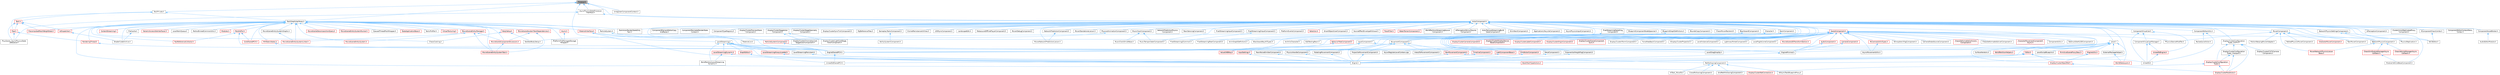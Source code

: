 digraph "Timeout.h"
{
 // INTERACTIVE_SVG=YES
 // LATEX_PDF_SIZE
  bgcolor="transparent";
  edge [fontname=Helvetica,fontsize=10,labelfontname=Helvetica,labelfontsize=10];
  node [fontname=Helvetica,fontsize=10,shape=box,height=0.2,width=0.4];
  Node1 [id="Node000001",label="Timeout.h",height=0.2,width=0.4,color="gray40", fillcolor="grey60", style="filled", fontcolor="black",tooltip=" "];
  Node1 -> Node2 [id="edge1_Node000001_Node000002",dir="back",color="steelblue1",style="solid",tooltip=" "];
  Node2 [id="Node000002",label="ActorComponent.h",height=0.2,width=0.4,color="grey40", fillcolor="white", style="filled",URL="$da/db1/ActorComponent_8h.html",tooltip=" "];
  Node2 -> Node3 [id="edge2_Node000002_Node000003",dir="back",color="steelblue1",style="solid",tooltip=" "];
  Node3 [id="Node000003",label="AIPerceptionComponent.h",height=0.2,width=0.4,color="grey40", fillcolor="white", style="filled",URL="$d6/d0a/AIPerceptionComponent_8h.html",tooltip=" "];
  Node2 -> Node4 [id="edge3_Node000002_Node000004",dir="back",color="steelblue1",style="solid",tooltip=" "];
  Node4 [id="Node000004",label="AIPerceptionStimuliSource\lComponent.h",height=0.2,width=0.4,color="grey40", fillcolor="white", style="filled",URL="$df/da3/AIPerceptionStimuliSourceComponent_8h.html",tooltip=" "];
  Node2 -> Node5 [id="edge4_Node000002_Node000005",dir="back",color="steelblue1",style="solid",tooltip=" "];
  Node5 [id="Node000005",label="ActorTextureStreamingBuild\lDataComponent.h",height=0.2,width=0.4,color="grey40", fillcolor="white", style="filled",URL="$d2/d6d/ActorTextureStreamingBuildDataComponent_8h.html",tooltip=" "];
  Node2 -> Node6 [id="edge5_Node000002_Node000006",dir="back",color="steelblue1",style="solid",tooltip=" "];
  Node6 [id="Node000006",label="AnimNextComponent.h",height=0.2,width=0.4,color="grey40", fillcolor="white", style="filled",URL="$d2/d67/AnimNextComponent_8h.html",tooltip=" "];
  Node2 -> Node7 [id="edge6_Node000002_Node000007",dir="back",color="steelblue1",style="solid",tooltip=" "];
  Node7 [id="Node000007",label="ApplicationLifecycleComponent.h",height=0.2,width=0.4,color="grey40", fillcolor="white", style="filled",URL="$de/db6/ApplicationLifecycleComponent_8h.html",tooltip=" "];
  Node2 -> Node8 [id="edge7_Node000002_Node000008",dir="back",color="steelblue1",style="solid",tooltip=" "];
  Node8 [id="Node000008",label="AsyncPhysicsInputComponent.h",height=0.2,width=0.4,color="grey40", fillcolor="white", style="filled",URL="$da/d20/AsyncPhysicsInputComponent_8h.html",tooltip=" "];
  Node2 -> Node9 [id="edge8_Node000002_Node000009",dir="back",color="steelblue1",style="solid",tooltip=" "];
  Node9 [id="Node000009",label="BlackboardComponent.h",height=0.2,width=0.4,color="grey40", fillcolor="white", style="filled",URL="$d9/d2d/BlackboardComponent_8h.html",tooltip=" "];
  Node9 -> Node10 [id="edge9_Node000009_Node000010",dir="back",color="steelblue1",style="solid",tooltip=" "];
  Node10 [id="Node000010",label="BlackboardKeyAllTypes.h",height=0.2,width=0.4,color="grey40", fillcolor="white", style="filled",URL="$d5/d34/BlackboardKeyAllTypes_8h.html",tooltip=" "];
  Node9 -> Node11 [id="edge10_Node000009_Node000011",dir="back",color="steelblue1",style="solid",tooltip=" "];
  Node11 [id="Node000011",label="ValueOrBBKey.h",height=0.2,width=0.4,color="red", fillcolor="#FFF0F0", style="filled",URL="$d4/d32/ValueOrBBKey_8h.html",tooltip=" "];
  Node2 -> Node35 [id="edge11_Node000002_Node000035",dir="back",color="steelblue1",style="solid",tooltip=" "];
  Node35 [id="Node000035",label="BlueprintComponentNodeSpawner.h",height=0.2,width=0.4,color="grey40", fillcolor="white", style="filled",URL="$d2/d98/BlueprintComponentNodeSpawner_8h.html",tooltip=" "];
  Node2 -> Node36 [id="edge12_Node000002_Node000036",dir="back",color="steelblue1",style="solid",tooltip=" "];
  Node36 [id="Node000036",label="BlueprintGraphDefinitions.h",height=0.2,width=0.4,color="grey40", fillcolor="white", style="filled",URL="$d7/d5e/BlueprintGraphDefinitions_8h.html",tooltip=" "];
  Node36 -> Node37 [id="edge13_Node000036_Node000037",dir="back",color="steelblue1",style="solid",tooltip=" "];
  Node37 [id="Node000037",label="AnimGraphDefinitions.h",height=0.2,width=0.4,color="grey40", fillcolor="white", style="filled",URL="$d9/d78/AnimGraphDefinitions_8h.html",tooltip=" "];
  Node2 -> Node38 [id="edge14_Node000002_Node000038",dir="back",color="steelblue1",style="solid",tooltip=" "];
  Node38 [id="Node000038",label="BoundsCopyComponent.h",height=0.2,width=0.4,color="grey40", fillcolor="white", style="filled",URL="$d2/d10/BoundsCopyComponent_8h.html",tooltip=" "];
  Node2 -> Node39 [id="edge15_Node000002_Node000039",dir="back",color="steelblue1",style="solid",tooltip=" "];
  Node39 [id="Node000039",label="BrainComponent.h",height=0.2,width=0.4,color="grey40", fillcolor="white", style="filled",URL="$d6/dc0/BrainComponent_8h.html",tooltip=" "];
  Node39 -> Node40 [id="edge16_Node000039_Node000040",dir="back",color="steelblue1",style="solid",tooltip=" "];
  Node40 [id="Node000040",label="BehaviorTreeComponent.h",height=0.2,width=0.4,color="red", fillcolor="#FFF0F0", style="filled",URL="$dc/d7b/BehaviorTreeComponent_8h.html",tooltip=" "];
  Node40 -> Node11 [id="edge17_Node000040_Node000011",dir="back",color="steelblue1",style="solid",tooltip=" "];
  Node2 -> Node68 [id="edge18_Node000002_Node000068",dir="back",color="steelblue1",style="solid",tooltip=" "];
  Node68 [id="Node000068",label="ChaosMoverBackend.h",height=0.2,width=0.4,color="grey40", fillcolor="white", style="filled",URL="$de/d0f/ChaosMoverBackend_8h.html",tooltip=" "];
  Node2 -> Node69 [id="edge19_Node000002_Node000069",dir="back",color="steelblue1",style="solid",tooltip=" "];
  Node69 [id="Node000069",label="Character.h",height=0.2,width=0.4,color="grey40", fillcolor="white", style="filled",URL="$db/dc7/Character_8h.html",tooltip=" "];
  Node69 -> Node70 [id="edge20_Node000069_Node000070",dir="back",color="steelblue1",style="solid",tooltip=" "];
  Node70 [id="Node000070",label="ArchVisCharacter.h",height=0.2,width=0.4,color="grey40", fillcolor="white", style="filled",URL="$d3/d2b/ArchVisCharacter_8h.html",tooltip=" "];
  Node69 -> Node71 [id="edge21_Node000069_Node000071",dir="back",color="steelblue1",style="solid",tooltip=" "];
  Node71 [id="Node000071",label="EQSTestingPawn.h",height=0.2,width=0.4,color="grey40", fillcolor="white", style="filled",URL="$de/d48/EQSTestingPawn_8h.html",tooltip=" "];
  Node69 -> Node72 [id="edge22_Node000069_Node000072",dir="back",color="steelblue1",style="solid",tooltip=" "];
  Node72 [id="Node000072",label="EngineMinimal.h",height=0.2,width=0.4,color="grey40", fillcolor="white", style="filled",URL="$d0/d2c/EngineMinimal_8h.html",tooltip=" "];
  Node72 -> Node73 [id="edge23_Node000072_Node000073",dir="back",color="steelblue1",style="solid",tooltip=" "];
  Node73 [id="Node000073",label="Engine.h",height=0.2,width=0.4,color="grey40", fillcolor="white", style="filled",URL="$d1/d34/Public_2Engine_8h.html",tooltip=" "];
  Node2 -> Node74 [id="edge24_Node000002_Node000074",dir="back",color="steelblue1",style="solid",tooltip=" "];
  Node74 [id="Node000074",label="ClusterUnionReplicatedProxy\lComponent.h",height=0.2,width=0.4,color="grey40", fillcolor="white", style="filled",URL="$da/d2c/ClusterUnionReplicatedProxyComponent_8h.html",tooltip=" "];
  Node2 -> Node75 [id="edge25_Node000002_Node000075",dir="back",color="steelblue1",style="solid",tooltip=" "];
  Node75 [id="Node000075",label="ComponentAssetBroker.h",height=0.2,width=0.4,color="grey40", fillcolor="white", style="filled",URL="$da/ddd/ComponentAssetBroker_8h.html",tooltip=" "];
  Node75 -> Node76 [id="edge26_Node000075_Node000076",dir="back",color="steelblue1",style="solid",tooltip=" "];
  Node76 [id="Node000076",label="AudioEditorModule.h",height=0.2,width=0.4,color="grey40", fillcolor="white", style="filled",URL="$d4/d28/AudioEditorModule_8h.html",tooltip=" "];
  Node2 -> Node77 [id="edge27_Node000002_Node000077",dir="back",color="steelblue1",style="solid",tooltip=" "];
  Node77 [id="Node000077",label="ComponentEditorContextMenu\lContex.h",height=0.2,width=0.4,color="grey40", fillcolor="white", style="filled",URL="$db/d71/ComponentEditorContextMenuContex_8h.html",tooltip=" "];
  Node2 -> Node78 [id="edge28_Node000002_Node000078",dir="back",color="steelblue1",style="solid",tooltip=" "];
  Node78 [id="Node000078",label="ComponentEditorUtils.h",height=0.2,width=0.4,color="grey40", fillcolor="white", style="filled",URL="$d0/d4b/ComponentEditorUtils_8h.html",tooltip=" "];
  Node78 -> Node79 [id="edge29_Node000078_Node000079",dir="back",color="steelblue1",style="solid",tooltip=" "];
  Node79 [id="Node000079",label="PackedLevelActor.h",height=0.2,width=0.4,color="grey40", fillcolor="white", style="filled",URL="$d7/dfa/PackedLevelActor_8h.html",tooltip=" "];
  Node78 -> Node80 [id="edge30_Node000078_Node000080",dir="back",color="steelblue1",style="solid",tooltip=" "];
  Node80 [id="Node000080",label="UnrealEd.h",height=0.2,width=0.4,color="grey40", fillcolor="white", style="filled",URL="$d2/d5f/UnrealEd_8h.html",tooltip=" "];
  Node2 -> Node81 [id="edge31_Node000002_Node000081",dir="back",color="steelblue1",style="solid",tooltip=" "];
  Node81 [id="Node000081",label="ComponentElementEditorCopy\lAndPaste.h",height=0.2,width=0.4,color="grey40", fillcolor="white", style="filled",URL="$da/d37/ComponentElementEditorCopyAndPaste_8h.html",tooltip=" "];
  Node2 -> Node82 [id="edge32_Node000002_Node000082",dir="back",color="steelblue1",style="solid",tooltip=" "];
  Node82 [id="Node000082",label="ComponentRecreateRenderState\lContext.h",height=0.2,width=0.4,color="grey40", fillcolor="white", style="filled",URL="$de/dd0/ComponentRecreateRenderStateContext_8h.html",tooltip=" "];
  Node2 -> Node83 [id="edge33_Node000002_Node000083",dir="back",color="steelblue1",style="solid",tooltip=" "];
  Node83 [id="Node000083",label="ComponentTypeRegistry.h",height=0.2,width=0.4,color="grey40", fillcolor="white", style="filled",URL="$dd/d81/ComponentTypeRegistry_8h.html",tooltip=" "];
  Node2 -> Node84 [id="edge34_Node000002_Node000084",dir="back",color="steelblue1",style="solid",tooltip=" "];
  Node84 [id="Node000084",label="ComponentVisualizer.h",height=0.2,width=0.4,color="grey40", fillcolor="white", style="filled",URL="$d3/d9b/ComponentVisualizer_8h.html",tooltip=" "];
  Node84 -> Node85 [id="edge35_Node000084_Node000085",dir="back",color="steelblue1",style="solid",tooltip=" "];
  Node85 [id="Node000085",label="ComponentVisualizerManager.h",height=0.2,width=0.4,color="grey40", fillcolor="white", style="filled",URL="$d5/d81/ComponentVisualizerManager_8h.html",tooltip=" "];
  Node85 -> Node80 [id="edge36_Node000085_Node000080",dir="back",color="steelblue1",style="solid",tooltip=" "];
  Node85 -> Node86 [id="edge37_Node000085_Node000086",dir="back",color="steelblue1",style="solid",tooltip=" "];
  Node86 [id="Node000086",label="UnrealEdEngine.h",height=0.2,width=0.4,color="red", fillcolor="#FFF0F0", style="filled",URL="$d2/d51/UnrealEdEngine_8h.html",tooltip=" "];
  Node86 -> Node80 [id="edge38_Node000086_Node000080",dir="back",color="steelblue1",style="solid",tooltip=" "];
  Node84 -> Node80 [id="edge39_Node000084_Node000080",dir="back",color="steelblue1",style="solid",tooltip=" "];
  Node84 -> Node86 [id="edge40_Node000084_Node000086",dir="back",color="steelblue1",style="solid",tooltip=" "];
  Node2 -> Node88 [id="edge41_Node000002_Node000088",dir="back",color="steelblue1",style="solid",tooltip=" "];
  Node88 [id="Node000088",label="DisplayClusterConfiguration\lTypes_ICVFX.h",height=0.2,width=0.4,color="grey40", fillcolor="white", style="filled",URL="$d3/dc4/DisplayClusterConfigurationTypes__ICVFX_8h.html",tooltip=" "];
  Node88 -> Node89 [id="edge42_Node000088_Node000089",dir="back",color="steelblue1",style="solid",tooltip=" "];
  Node89 [id="Node000089",label="DisplayClusterConfiguration\lTypes.h",height=0.2,width=0.4,color="red", fillcolor="#FFF0F0", style="filled",URL="$d5/dc6/DisplayClusterConfigurationTypes_8h.html",tooltip=" "];
  Node89 -> Node92 [id="edge43_Node000089_Node000092",dir="back",color="steelblue1",style="solid",tooltip=" "];
  Node92 [id="Node000092",label="DisplayClusterNetConnection.h",height=0.2,width=0.4,color="red", fillcolor="#FFF0F0", style="filled",URL="$d0/df0/DisplayClusterNetConnection_8h.html",tooltip=" "];
  Node89 -> Node94 [id="edge44_Node000089_Node000094",dir="back",color="steelblue1",style="solid",tooltip=" "];
  Node94 [id="Node000094",label="DisplayClusterRootActor.h",height=0.2,width=0.4,color="red", fillcolor="#FFF0F0", style="filled",URL="$d0/d41/DisplayClusterRootActor_8h.html",tooltip=" "];
  Node88 -> Node99 [id="edge45_Node000088_Node000099",dir="back",color="steelblue1",style="solid",tooltip=" "];
  Node99 [id="Node000099",label="DisplayClusterConfiguration\lTypes_Viewport.h",height=0.2,width=0.4,color="grey40", fillcolor="white", style="filled",URL="$d1/d6b/DisplayClusterConfigurationTypes__Viewport_8h.html",tooltip=" "];
  Node99 -> Node89 [id="edge46_Node000099_Node000089",dir="back",color="steelblue1",style="solid",tooltip=" "];
  Node99 -> Node94 [id="edge47_Node000099_Node000094",dir="back",color="steelblue1",style="solid",tooltip=" "];
  Node88 -> Node100 [id="edge48_Node000088_Node000100",dir="back",color="steelblue1",style="solid",tooltip=" "];
  Node100 [id="Node000100",label="DisplayClusterICVFXCamera\lComponent.h",height=0.2,width=0.4,color="grey40", fillcolor="white", style="filled",URL="$d9/de0/DisplayClusterICVFXCameraComponent_8h.html",tooltip=" "];
  Node88 -> Node94 [id="edge49_Node000088_Node000094",dir="back",color="steelblue1",style="solid",tooltip=" "];
  Node2 -> Node101 [id="edge50_Node000002_Node000101",dir="back",color="steelblue1",style="solid",tooltip=" "];
  Node101 [id="Node000101",label="DisplayClusterPreviewShare\lComponent.h",height=0.2,width=0.4,color="grey40", fillcolor="white", style="filled",URL="$d0/d2c/DisplayClusterPreviewShareComponent_8h.html",tooltip=" "];
  Node2 -> Node102 [id="edge51_Node000002_Node000102",dir="back",color="steelblue1",style="solid",tooltip=" "];
  Node102 [id="Node000102",label="DisplayClusterStageActor\lComponent.h",height=0.2,width=0.4,color="grey40", fillcolor="white", style="filled",URL="$d6/d98/DisplayClusterStageActorComponent_8h.html",tooltip=" "];
  Node102 -> Node103 [id="edge52_Node000102_Node000103",dir="back",color="steelblue1",style="solid",tooltip=" "];
  Node103 [id="Node000103",label="DisplayClusterChromakeyCard\lStageActorComponent.h",height=0.2,width=0.4,color="grey40", fillcolor="white", style="filled",URL="$db/dbc/DisplayClusterChromakeyCardStageActorComponent_8h.html",tooltip=" "];
  Node102 -> Node104 [id="edge53_Node000102_Node000104",dir="back",color="steelblue1",style="solid",tooltip=" "];
  Node104 [id="Node000104",label="DisplayClusterLightCardStage\lActorComponent.h",height=0.2,width=0.4,color="grey40", fillcolor="white", style="filled",URL="$d0/db9/DisplayClusterLightCardStageActorComponent_8h.html",tooltip=" "];
  Node2 -> Node105 [id="edge54_Node000002_Node000105",dir="back",color="steelblue1",style="solid",tooltip=" "];
  Node105 [id="Node000105",label="DisplayClusterStageGeometry\lComponent.h",height=0.2,width=0.4,color="grey40", fillcolor="white", style="filled",URL="$d2/df3/DisplayClusterStageGeometryComponent_8h.html",tooltip=" "];
  Node2 -> Node106 [id="edge55_Node000002_Node000106",dir="back",color="steelblue1",style="solid",tooltip=" "];
  Node106 [id="Node000106",label="DisplayClusterSyncTickComponent.h",height=0.2,width=0.4,color="grey40", fillcolor="white", style="filled",URL="$d5/d00/DisplayClusterSyncTickComponent_8h.html",tooltip=" "];
  Node2 -> Node107 [id="edge56_Node000002_Node000107",dir="back",color="steelblue1",style="solid",tooltip=" "];
  Node107 [id="Node000107",label="DlgReferenceTree.h",height=0.2,width=0.4,color="grey40", fillcolor="white", style="filled",URL="$db/dd3/DlgReferenceTree_8h.html",tooltip=" "];
  Node2 -> Node72 [id="edge57_Node000002_Node000072",dir="back",color="steelblue1",style="solid",tooltip=" "];
  Node2 -> Node108 [id="edge58_Node000002_Node000108",dir="back",color="steelblue1",style="solid",tooltip=" "];
  Node108 [id="Node000108",label="EngineSharedPCH.h",height=0.2,width=0.4,color="grey40", fillcolor="white", style="filled",URL="$dc/dbb/EngineSharedPCH_8h.html",tooltip=" "];
  Node108 -> Node109 [id="edge59_Node000108_Node000109",dir="back",color="steelblue1",style="solid",tooltip=" "];
  Node109 [id="Node000109",label="UnrealEdSharedPCH.h",height=0.2,width=0.4,color="grey40", fillcolor="white", style="filled",URL="$d1/de6/UnrealEdSharedPCH_8h.html",tooltip=" "];
  Node2 -> Node110 [id="edge60_Node000002_Node000110",dir="back",color="steelblue1",style="solid",tooltip=" "];
  Node110 [id="Node000110",label="GameplayTasksComponent.h",height=0.2,width=0.4,color="grey40", fillcolor="white", style="filled",URL="$d6/d36/GameplayTasksComponent_8h.html",tooltip=" "];
  Node110 -> Node111 [id="edge61_Node000110_Node000111",dir="back",color="steelblue1",style="solid",tooltip=" "];
  Node111 [id="Node000111",label="AbilitySystemComponent.h",height=0.2,width=0.4,color="grey40", fillcolor="white", style="filled",URL="$d0/da3/AbilitySystemComponent_8h.html",tooltip=" "];
  Node2 -> Node112 [id="edge62_Node000002_Node000112",dir="back",color="steelblue1",style="solid",tooltip=" "];
  Node112 [id="Node000112",label="InputComponent.h",height=0.2,width=0.4,color="grey40", fillcolor="white", style="filled",URL="$d4/de7/InputComponent_8h.html",tooltip=" "];
  Node112 -> Node72 [id="edge63_Node000112_Node000072",dir="back",color="steelblue1",style="solid",tooltip=" "];
  Node112 -> Node108 [id="edge64_Node000112_Node000108",dir="back",color="steelblue1",style="solid",tooltip=" "];
  Node112 -> Node113 [id="edge65_Node000112_Node000113",dir="back",color="steelblue1",style="solid",tooltip=" "];
  Node113 [id="Node000113",label="InputSettings.h",height=0.2,width=0.4,color="red", fillcolor="#FFF0F0", style="filled",URL="$da/d88/InputSettings_8h.html",tooltip=" "];
  Node113 -> Node73 [id="edge66_Node000113_Node000073",dir="back",color="steelblue1",style="solid",tooltip=" "];
  Node2 -> Node116 [id="edge67_Node000002_Node000116",dir="back",color="steelblue1",style="solid",tooltip=" "];
  Node116 [id="Node000116",label="KismetReinstanceUtilities.h",height=0.2,width=0.4,color="grey40", fillcolor="white", style="filled",URL="$d4/dae/KismetReinstanceUtilities_8h.html",tooltip=" "];
  Node2 -> Node117 [id="edge68_Node000002_Node000117",dir="back",color="steelblue1",style="solid",tooltip=" "];
  Node117 [id="Node000117",label="LODSyncComponent.h",height=0.2,width=0.4,color="grey40", fillcolor="white", style="filled",URL="$d0/dbf/LODSyncComponent_8h.html",tooltip=" "];
  Node2 -> Node118 [id="edge69_Node000002_Node000118",dir="back",color="steelblue1",style="solid",tooltip=" "];
  Node118 [id="Node000118",label="LandscapeEdit.h",height=0.2,width=0.4,color="grey40", fillcolor="white", style="filled",URL="$df/d61/LandscapeEdit_8h.html",tooltip=" "];
  Node2 -> Node119 [id="edge70_Node000002_Node000119",dir="back",color="steelblue1",style="solid",tooltip=" "];
  Node119 [id="Node000119",label="Level.h",height=0.2,width=0.4,color="grey40", fillcolor="white", style="filled",URL="$d9/da2/Level_8h.html",tooltip=" "];
  Node119 -> Node120 [id="edge71_Node000119_Node000120",dir="back",color="steelblue1",style="solid",tooltip=" "];
  Node120 [id="Node000120",label="AsyncRegisterLevelContext.cpp",height=0.2,width=0.4,color="grey40", fillcolor="white", style="filled",URL="$da/df8/AsyncRegisterLevelContext_8cpp.html",tooltip=" "];
  Node119 -> Node121 [id="edge72_Node000119_Node000121",dir="back",color="steelblue1",style="solid",tooltip=" "];
  Node121 [id="Node000121",label="Editor.h",height=0.2,width=0.4,color="red", fillcolor="#FFF0F0", style="filled",URL="$de/d6e/Editor_8h.html",tooltip=" "];
  Node121 -> Node215 [id="edge73_Node000121_Node000215",dir="back",color="steelblue1",style="solid",tooltip=" "];
  Node215 [id="Node000215",label="BookMarkTypeActions.h",height=0.2,width=0.4,color="red", fillcolor="#FFF0F0", style="filled",URL="$d0/d2f/BookMarkTypeActions_8h.html",tooltip=" "];
  Node121 -> Node218 [id="edge74_Node000121_Node000218",dir="back",color="steelblue1",style="solid",tooltip=" "];
  Node218 [id="Node000218",label="DisplayClusterObjectRef.h",height=0.2,width=0.4,color="red", fillcolor="#FFF0F0", style="filled",URL="$d9/d87/DisplayClusterObjectRef_8h.html",tooltip=" "];
  Node218 -> Node94 [id="edge75_Node000218_Node000094",dir="back",color="steelblue1",style="solid",tooltip=" "];
  Node121 -> Node80 [id="edge76_Node000121_Node000080",dir="back",color="steelblue1",style="solid",tooltip=" "];
  Node121 -> Node109 [id="edge77_Node000121_Node000109",dir="back",color="steelblue1",style="solid",tooltip=" "];
  Node119 -> Node73 [id="edge78_Node000119_Node000073",dir="back",color="steelblue1",style="solid",tooltip=" "];
  Node119 -> Node108 [id="edge79_Node000119_Node000108",dir="back",color="steelblue1",style="solid",tooltip=" "];
  Node119 -> Node348 [id="edge80_Node000119_Node000348",dir="back",color="steelblue1",style="solid",tooltip=" "];
  Node348 [id="Node000348",label="EngineUtils.h",height=0.2,width=0.4,color="red", fillcolor="#FFF0F0", style="filled",URL="$d4/d61/EngineUtils_8h.html",tooltip=" "];
  Node348 -> Node218 [id="edge81_Node000348_Node000218",dir="back",color="steelblue1",style="solid",tooltip=" "];
  Node348 -> Node73 [id="edge82_Node000348_Node000073",dir="back",color="steelblue1",style="solid",tooltip=" "];
  Node119 -> Node355 [id="edge83_Node000119_Node000355",dir="back",color="steelblue1",style="solid",tooltip=" "];
  Node355 [id="Node000355",label="ExternalPackageHelper.h",height=0.2,width=0.4,color="grey40", fillcolor="white", style="filled",URL="$d3/d2f/ExternalPackageHelper_8h.html",tooltip=" "];
  Node355 -> Node356 [id="edge84_Node000355_Node000356",dir="back",color="steelblue1",style="solid",tooltip=" "];
  Node356 [id="Node000356",label="WorldDataLayers.h",height=0.2,width=0.4,color="red", fillcolor="#FFF0F0", style="filled",URL="$d1/d1d/WorldDataLayers_8h.html",tooltip=" "];
  Node119 -> Node357 [id="edge85_Node000119_Node000357",dir="back",color="steelblue1",style="solid",tooltip=" "];
  Node357 [id="Node000357",label="LevelDragDropOp.h",height=0.2,width=0.4,color="grey40", fillcolor="white", style="filled",URL="$dc/da5/LevelDragDropOp_8h.html",tooltip=" "];
  Node119 -> Node358 [id="edge86_Node000119_Node000358",dir="back",color="steelblue1",style="solid",tooltip=" "];
  Node358 [id="Node000358",label="LevelScriptBlueprint.h",height=0.2,width=0.4,color="grey40", fillcolor="white", style="filled",URL="$da/dfb/LevelScriptBlueprint_8h.html",tooltip=" "];
  Node119 -> Node359 [id="edge87_Node000119_Node000359",dir="back",color="steelblue1",style="solid",tooltip=" "];
  Node359 [id="Node000359",label="PrimitiveSceneProxyDesc.h",height=0.2,width=0.4,color="red", fillcolor="#FFF0F0", style="filled",URL="$d8/d20/PrimitiveSceneProxyDesc_8h.html",tooltip=" "];
  Node119 -> Node370 [id="edge88_Node000119_Node000370",dir="back",color="steelblue1",style="solid",tooltip=" "];
  Node370 [id="Node000370",label="SurfaceIterators.h",height=0.2,width=0.4,color="grey40", fillcolor="white", style="filled",URL="$da/de6/SurfaceIterators_8h.html",tooltip=" "];
  Node119 -> Node356 [id="edge89_Node000119_Node000356",dir="back",color="steelblue1",style="solid",tooltip=" "];
  Node119 -> Node371 [id="edge90_Node000119_Node000371",dir="back",color="steelblue1",style="solid",tooltip=" "];
  Node371 [id="Node000371",label="WorldPartitionHelpers.h",height=0.2,width=0.4,color="red", fillcolor="#FFF0F0", style="filled",URL="$d9/dff/WorldPartitionHelpers_8h.html",tooltip=" "];
  Node2 -> Node373 [id="edge91_Node000002_Node000373",dir="back",color="steelblue1",style="solid",tooltip=" "];
  Node373 [id="Node000373",label="MarkActorRenderStateDirty\lTask.h",height=0.2,width=0.4,color="grey40", fillcolor="white", style="filled",URL="$d0/d61/MarkActorRenderStateDirtyTask_8h.html",tooltip=" "];
  Node2 -> Node374 [id="edge92_Node000002_Node000374",dir="back",color="steelblue1",style="solid",tooltip=" "];
  Node374 [id="Node000374",label="MaterialList.h",height=0.2,width=0.4,color="grey40", fillcolor="white", style="filled",URL="$df/d0c/MaterialList_8h.html",tooltip=" "];
  Node2 -> Node375 [id="edge93_Node000002_Node000375",dir="back",color="steelblue1",style="solid",tooltip=" "];
  Node375 [id="Node000375",label="MetasoundOfflinePlayerComponent.h",height=0.2,width=0.4,color="grey40", fillcolor="white", style="filled",URL="$d8/d8f/MetasoundOfflinePlayerComponent_8h.html",tooltip=" "];
  Node2 -> Node376 [id="edge94_Node000002_Node000376",dir="back",color="steelblue1",style="solid",tooltip=" "];
  Node376 [id="Node000376",label="ModularVehicleBaseComponent.h",height=0.2,width=0.4,color="grey40", fillcolor="white", style="filled",URL="$d3/dc7/ModularVehicleBaseComponent_8h.html",tooltip=" "];
  Node2 -> Node377 [id="edge95_Node000002_Node000377",dir="back",color="steelblue1",style="solid",tooltip=" "];
  Node377 [id="Node000377",label="MovementComponent.h",height=0.2,width=0.4,color="grey40", fillcolor="white", style="filled",URL="$dd/dc8/MovementComponent_8h.html",tooltip=" "];
  Node377 -> Node73 [id="edge96_Node000377_Node000073",dir="back",color="steelblue1",style="solid",tooltip=" "];
  Node377 -> Node378 [id="edge97_Node000377_Node000378",dir="back",color="steelblue1",style="solid",tooltip=" "];
  Node378 [id="Node000378",label="InterpToMovementComponent.h",height=0.2,width=0.4,color="grey40", fillcolor="white", style="filled",URL="$db/d5e/InterpToMovementComponent_8h.html",tooltip=" "];
  Node377 -> Node379 [id="edge98_Node000377_Node000379",dir="back",color="steelblue1",style="solid",tooltip=" "];
  Node379 [id="Node000379",label="NavMovementComponent.h",height=0.2,width=0.4,color="red", fillcolor="#FFF0F0", style="filled",URL="$de/d97/NavMovementComponent_8h.html",tooltip=" "];
  Node379 -> Node73 [id="edge99_Node000379_Node000073",dir="back",color="steelblue1",style="solid",tooltip=" "];
  Node379 -> Node380 [id="edge100_Node000379_Node000380",dir="back",color="steelblue1",style="solid",tooltip=" "];
  Node380 [id="Node000380",label="PathFollowingComponent.h",height=0.2,width=0.4,color="grey40", fillcolor="white", style="filled",URL="$d5/d0b/PathFollowingComponent_8h.html",tooltip=" "];
  Node380 -> Node381 [id="edge101_Node000380_Node000381",dir="back",color="steelblue1",style="solid",tooltip=" "];
  Node381 [id="Node000381",label="AIAsyncTaskBlueprintProxy.h",height=0.2,width=0.4,color="grey40", fillcolor="white", style="filled",URL="$db/d07/AIAsyncTaskBlueprintProxy_8h.html",tooltip=" "];
  Node380 -> Node382 [id="edge102_Node000380_Node000382",dir="back",color="steelblue1",style="solid",tooltip=" "];
  Node382 [id="Node000382",label="AITask_MoveTo.h",height=0.2,width=0.4,color="grey40", fillcolor="white", style="filled",URL="$d4/dc4/AITask__MoveTo_8h.html",tooltip=" "];
  Node380 -> Node383 [id="edge103_Node000380_Node000383",dir="back",color="steelblue1",style="solid",tooltip=" "];
  Node383 [id="Node000383",label="CrowdFollowingComponent.h",height=0.2,width=0.4,color="grey40", fillcolor="white", style="filled",URL="$db/d23/CrowdFollowingComponent_8h.html",tooltip=" "];
  Node380 -> Node384 [id="edge104_Node000380_Node000384",dir="back",color="steelblue1",style="solid",tooltip=" "];
  Node384 [id="Node000384",label="GridPathFollowingComponent.h",height=0.2,width=0.4,color="grey40", fillcolor="white", style="filled",URL="$d9/d84/GridPathFollowingComponent_8h.html",tooltip=" "];
  Node377 -> Node402 [id="edge105_Node000377_Node000402",dir="back",color="steelblue1",style="solid",tooltip=" "];
  Node402 [id="Node000402",label="ProjectileMovementComponent.h",height=0.2,width=0.4,color="grey40", fillcolor="white", style="filled",URL="$dd/d2f/ProjectileMovementComponent_8h.html",tooltip=" "];
  Node402 -> Node73 [id="edge106_Node000402_Node000073",dir="back",color="steelblue1",style="solid",tooltip=" "];
  Node377 -> Node403 [id="edge107_Node000377_Node000403",dir="back",color="steelblue1",style="solid",tooltip=" "];
  Node403 [id="Node000403",label="RotatingMovementComponent.h",height=0.2,width=0.4,color="grey40", fillcolor="white", style="filled",URL="$da/db6/RotatingMovementComponent_8h.html",tooltip=" "];
  Node403 -> Node73 [id="edge108_Node000403_Node000073",dir="back",color="steelblue1",style="solid",tooltip=" "];
  Node2 -> Node404 [id="edge109_Node000002_Node000404",dir="back",color="steelblue1",style="solid",tooltip=" "];
  Node404 [id="Node000404",label="MoverComponent.h",height=0.2,width=0.4,color="grey40", fillcolor="white", style="filled",URL="$dc/d95/MoverComponent_8h.html",tooltip=" "];
  Node404 -> Node405 [id="edge110_Node000404_Node000405",dir="back",color="steelblue1",style="solid",tooltip=" "];
  Node405 [id="Node000405",label="CharacterMoverComponent.h",height=0.2,width=0.4,color="red", fillcolor="#FFF0F0", style="filled",URL="$d2/d92/CharacterMoverComponent_8h.html",tooltip=" "];
  Node404 -> Node408 [id="edge111_Node000404_Node000408",dir="back",color="steelblue1",style="solid",tooltip=" "];
  Node408 [id="Node000408",label="MotionWarpingMoverAdapter.h",height=0.2,width=0.4,color="grey40", fillcolor="white", style="filled",URL="$d2/dbb/MotionWarpingMoverAdapter_8h.html",tooltip=" "];
  Node404 -> Node399 [id="edge112_Node000404_Node000399",dir="back",color="steelblue1",style="solid",tooltip=" "];
  Node399 [id="Node000399",label="MoverNetworkPhysicsLiaison\lBase.h",height=0.2,width=0.4,color="red", fillcolor="#FFF0F0", style="filled",URL="$d6/d54/MoverNetworkPhysicsLiaisonBase_8h.html",tooltip=" "];
  Node404 -> Node409 [id="edge113_Node000404_Node000409",dir="back",color="steelblue1",style="solid",tooltip=" "];
  Node409 [id="Node000409",label="NavMoverComponent.h",height=0.2,width=0.4,color="grey40", fillcolor="white", style="filled",URL="$df/dbc/NavMoverComponent_8h.html",tooltip=" "];
  Node404 -> Node410 [id="edge114_Node000404_Node000410",dir="back",color="steelblue1",style="solid",tooltip=" "];
  Node410 [id="Node000410",label="PathedPhysicsMoverComponent.h",height=0.2,width=0.4,color="grey40", fillcolor="white", style="filled",URL="$d2/dea/PathedPhysicsMoverComponent_8h.html",tooltip=" "];
  Node404 -> Node411 [id="edge115_Node000404_Node000411",dir="back",color="steelblue1",style="solid",tooltip=" "];
  Node411 [id="Node000411",label="PhysicsStanceModifier.h",height=0.2,width=0.4,color="grey40", fillcolor="white", style="filled",URL="$dc/d04/PhysicsStanceModifier_8h.html",tooltip=" "];
  Node2 -> Node412 [id="edge116_Node000002_Node000412",dir="back",color="steelblue1",style="solid",tooltip=" "];
  Node412 [id="Node000412",label="MoverDebugComponent.h",height=0.2,width=0.4,color="grey40", fillcolor="white", style="filled",URL="$d8/d6c/MoverDebugComponent_8h.html",tooltip=" "];
  Node2 -> Node413 [id="edge117_Node000002_Node000413",dir="back",color="steelblue1",style="solid",tooltip=" "];
  Node413 [id="Node000413",label="MoverNetworkPredictionLiaison.h",height=0.2,width=0.4,color="grey40", fillcolor="white", style="filled",URL="$d3/da4/MoverNetworkPredictionLiaison_8h.html",tooltip=" "];
  Node2 -> Node414 [id="edge118_Node000002_Node000414",dir="back",color="steelblue1",style="solid",tooltip=" "];
  Node414 [id="Node000414",label="MoverStandaloneLiaison.h",height=0.2,width=0.4,color="grey40", fillcolor="white", style="filled",URL="$dd/d84/MoverStandaloneLiaison_8h.html",tooltip=" "];
  Node2 -> Node415 [id="edge119_Node000002_Node000415",dir="back",color="steelblue1",style="solid",tooltip=" "];
  Node415 [id="Node000415",label="MusicClockComponent.h",height=0.2,width=0.4,color="grey40", fillcolor="white", style="filled",URL="$dc/dd9/MusicClockComponent_8h.html",tooltip=" "];
  Node415 -> Node416 [id="edge120_Node000415_Node000416",dir="back",color="steelblue1",style="solid",tooltip=" "];
  Node416 [id="Node000416",label="MusicClockDriverBase.h",height=0.2,width=0.4,color="grey40", fillcolor="white", style="filled",URL="$d5/d9a/MusicClockDriverBase_8h.html",tooltip=" "];
  Node415 -> Node417 [id="edge121_Node000415_Node000417",dir="back",color="steelblue1",style="solid",tooltip=" "];
  Node417 [id="Node000417",label="MusicTempometerComponent.h",height=0.2,width=0.4,color="grey40", fillcolor="white", style="filled",URL="$d9/ddf/MusicTempometerComponent_8h.html",tooltip=" "];
  Node2 -> Node417 [id="edge122_Node000002_Node000417",dir="back",color="steelblue1",style="solid",tooltip=" "];
  Node2 -> Node409 [id="edge123_Node000002_Node000409",dir="back",color="steelblue1",style="solid",tooltip=" "];
  Node2 -> Node392 [id="edge124_Node000002_Node000392",dir="back",color="steelblue1",style="solid",tooltip=" "];
  Node392 [id="Node000392",label="NetworkPhysicsComponent.h",height=0.2,width=0.4,color="grey40", fillcolor="white", style="filled",URL="$d5/dcb/NetworkPhysicsComponent_8h.html",tooltip=" "];
  Node392 -> Node393 [id="edge125_Node000392_Node000393",dir="back",color="steelblue1",style="solid",tooltip=" "];
  Node393 [id="Node000393",label="ChaosSimModuleManagerAsync\lCallback.h",height=0.2,width=0.4,color="red", fillcolor="#FFF0F0", style="filled",URL="$d7/dd0/ChaosSimModuleManagerAsyncCallback_8h.html",tooltip=" "];
  Node393 -> Node376 [id="edge126_Node000393_Node000376",dir="back",color="steelblue1",style="solid",tooltip=" "];
  Node392 -> Node397 [id="edge127_Node000392_Node000397",dir="back",color="steelblue1",style="solid",tooltip=" "];
  Node397 [id="Node000397",label="ChaosVehicleManagerAsync\lCallback.h",height=0.2,width=0.4,color="red", fillcolor="#FFF0F0", style="filled",URL="$d4/dea/ChaosVehicleManagerAsyncCallback_8h.html",tooltip=" "];
  Node392 -> Node399 [id="edge128_Node000392_Node000399",dir="back",color="steelblue1",style="solid",tooltip=" "];
  Node2 -> Node418 [id="edge129_Node000002_Node000418",dir="back",color="steelblue1",style="solid",tooltip=" "];
  Node418 [id="Node000418",label="NetworkPhysicsSettingsComponent.h",height=0.2,width=0.4,color="grey40", fillcolor="white", style="filled",URL="$dc/dea/NetworkPhysicsSettingsComponent_8h.html",tooltip=" "];
  Node418 -> Node392 [id="edge130_Node000418_Node000392",dir="back",color="steelblue1",style="solid",tooltip=" "];
  Node418 -> Node419 [id="edge131_Node000418_Node000419",dir="back",color="steelblue1",style="solid",tooltip=" "];
  Node419 [id="Node000419",label="PhysicsReplication.h",height=0.2,width=0.4,color="grey40", fillcolor="white", style="filled",URL="$dc/d56/PhysicsReplication_8h.html",tooltip=" "];
  Node2 -> Node420 [id="edge132_Node000002_Node000420",dir="back",color="steelblue1",style="solid",tooltip=" "];
  Node420 [id="Node000420",label="NetworkPredictionComponent.h",height=0.2,width=0.4,color="grey40", fillcolor="white", style="filled",URL="$d9/d97/NetworkPredictionComponent_8h.html",tooltip=" "];
  Node420 -> Node413 [id="edge133_Node000420_Node000413",dir="back",color="steelblue1",style="solid",tooltip=" "];
  Node2 -> Node421 [id="edge134_Node000002_Node000421",dir="back",color="steelblue1",style="solid",tooltip=" "];
  Node421 [id="Node000421",label="NetworkPredictionPhysics\lComponent.h",height=0.2,width=0.4,color="grey40", fillcolor="white", style="filled",URL="$d1/d6b/NetworkPredictionPhysicsComponent_8h.html",tooltip=" "];
  Node2 -> Node380 [id="edge135_Node000002_Node000380",dir="back",color="steelblue1",style="solid",tooltip=" "];
  Node2 -> Node422 [id="edge136_Node000002_Node000422",dir="back",color="steelblue1",style="solid",tooltip=" "];
  Node422 [id="Node000422",label="PawnNoiseEmitterComponent.h",height=0.2,width=0.4,color="grey40", fillcolor="white", style="filled",URL="$de/d71/PawnNoiseEmitterComponent_8h.html",tooltip=" "];
  Node422 -> Node73 [id="edge137_Node000422_Node000073",dir="back",color="steelblue1",style="solid",tooltip=" "];
  Node2 -> Node423 [id="edge138_Node000002_Node000423",dir="back",color="steelblue1",style="solid",tooltip=" "];
  Node423 [id="Node000423",label="PawnSensingComponent.h",height=0.2,width=0.4,color="grey40", fillcolor="white", style="filled",URL="$d0/d30/PawnSensingComponent_8h.html",tooltip=" "];
  Node2 -> Node424 [id="edge139_Node000002_Node000424",dir="back",color="steelblue1",style="solid",tooltip=" "];
  Node424 [id="Node000424",label="PhysicalAnimationComponent.h",height=0.2,width=0.4,color="grey40", fillcolor="white", style="filled",URL="$de/d7f/PhysicalAnimationComponent_8h.html",tooltip=" "];
  Node424 -> Node425 [id="edge140_Node000424_Node000425",dir="back",color="steelblue1",style="solid",tooltip=" "];
  Node425 [id="Node000425",label="SkeletalBodySetup.h",height=0.2,width=0.4,color="grey40", fillcolor="white", style="filled",URL="$dc/dbc/SkeletalBodySetup_8h.html",tooltip=" "];
  Node2 -> Node426 [id="edge141_Node000002_Node000426",dir="back",color="steelblue1",style="solid",tooltip=" "];
  Node426 [id="Node000426",label="PhysicsHandleComponent.h",height=0.2,width=0.4,color="grey40", fillcolor="white", style="filled",URL="$d5/dd0/PhysicsHandleComponent_8h.html",tooltip=" "];
  Node426 -> Node73 [id="edge142_Node000426_Node000073",dir="back",color="steelblue1",style="solid",tooltip=" "];
  Node2 -> Node427 [id="edge143_Node000002_Node000427",dir="back",color="steelblue1",style="solid",tooltip=" "];
  Node427 [id="Node000427",label="PixelStreaming2InputComponent.h",height=0.2,width=0.4,color="grey40", fillcolor="white", style="filled",URL="$da/dda/PixelStreaming2InputComponent_8h.html",tooltip=" "];
  Node427 -> Node428 [id="edge144_Node000427_Node000428",dir="back",color="steelblue1",style="solid",tooltip=" "];
  Node428 [id="Node000428",label="PixelStreaming2Common.h",height=0.2,width=0.4,color="grey40", fillcolor="white", style="filled",URL="$d1/d1e/PixelStreaming2Common_8h.html",tooltip=" "];
  Node2 -> Node429 [id="edge145_Node000002_Node000429",dir="back",color="steelblue1",style="solid",tooltip=" "];
  Node429 [id="Node000429",label="PixelStreamingInputComponent.h",height=0.2,width=0.4,color="grey40", fillcolor="white", style="filled",URL="$d5/d26/PixelStreamingInputComponent_8h.html",tooltip=" "];
  Node2 -> Node430 [id="edge146_Node000002_Node000430",dir="back",color="steelblue1",style="solid",tooltip=" "];
  Node430 [id="Node000430",label="PixelStreamingSignalling\lComponent.h",height=0.2,width=0.4,color="grey40", fillcolor="white", style="filled",URL="$df/d48/PixelStreamingSignallingComponent_8h.html",tooltip=" "];
  Node430 -> Node431 [id="edge147_Node000430_Node000431",dir="back",color="steelblue1",style="solid",tooltip=" "];
  Node431 [id="Node000431",label="PixelStreamingPeerComponent.h",height=0.2,width=0.4,color="grey40", fillcolor="white", style="filled",URL="$de/d4d/PixelStreamingPeerComponent_8h.html",tooltip=" "];
  Node2 -> Node432 [id="edge148_Node000002_Node000432",dir="back",color="steelblue1",style="solid",tooltip=" "];
  Node432 [id="Node000432",label="PlatformEventsComponent.h",height=0.2,width=0.4,color="grey40", fillcolor="white", style="filled",URL="$d7/db9/PlatformEventsComponent_8h.html",tooltip=" "];
  Node2 -> Node433 [id="edge149_Node000002_Node000433",dir="back",color="steelblue1",style="solid",tooltip=" "];
  Node433 [id="Node000433",label="SComponentClassCombo.h",height=0.2,width=0.4,color="grey40", fillcolor="white", style="filled",URL="$dc/df2/SComponentClassCombo_8h.html",tooltip=" "];
  Node433 -> Node302 [id="edge150_Node000433_Node000302",dir="back",color="steelblue1",style="solid",tooltip=" "];
  Node302 [id="Node000302",label="SSCSEditor.h",height=0.2,width=0.4,color="grey40", fillcolor="white", style="filled",URL="$d0/d2e/SSCSEditor_8h.html",tooltip=" "];
  Node2 -> Node302 [id="edge151_Node000002_Node000302",dir="back",color="steelblue1",style="solid",tooltip=" "];
  Node2 -> Node434 [id="edge152_Node000002_Node000434",dir="back",color="steelblue1",style="solid",tooltip=" "];
  Node434 [id="Node000434",label="SceneComponent.h",height=0.2,width=0.4,color="red", fillcolor="#FFF0F0", style="filled",URL="$dd/de8/SceneComponent_8h.html",tooltip=" "];
  Node434 -> Node435 [id="edge153_Node000434_Node000435",dir="back",color="steelblue1",style="solid",tooltip=" "];
  Node435 [id="Node000435",label="AsyncMovementUtils.h",height=0.2,width=0.4,color="grey40", fillcolor="white", style="filled",URL="$d4/d3a/AsyncMovementUtils_8h.html",tooltip=" "];
  Node434 -> Node436 [id="edge154_Node000434_Node000436",dir="back",color="steelblue1",style="solid",tooltip=" "];
  Node436 [id="Node000436",label="AtmosphericFogComponent.h",height=0.2,width=0.4,color="grey40", fillcolor="white", style="filled",URL="$da/d15/AtmosphericFogComponent_8h.html",tooltip=" "];
  Node434 -> Node437 [id="edge155_Node000434_Node000437",dir="back",color="steelblue1",style="solid",tooltip=" "];
  Node437 [id="Node000437",label="AudioComponent.h",height=0.2,width=0.4,color="red", fillcolor="#FFF0F0", style="filled",URL="$d6/d67/AudioComponent_8h.html",tooltip=" "];
  Node437 -> Node72 [id="edge156_Node000437_Node000072",dir="back",color="steelblue1",style="solid",tooltip=" "];
  Node434 -> Node452 [id="edge157_Node000434_Node000452",dir="back",color="steelblue1",style="solid",tooltip=" "];
  Node452 [id="Node000452",label="CameraComponent.h",height=0.2,width=0.4,color="red", fillcolor="#FFF0F0", style="filled",URL="$dc/d7b/CameraComponent_8h.html",tooltip=" "];
  Node452 -> Node72 [id="edge158_Node000452_Node000072",dir="back",color="steelblue1",style="solid",tooltip=" "];
  Node434 -> Node454 [id="edge159_Node000434_Node000454",dir="back",color="steelblue1",style="solid",tooltip=" "];
  Node454 [id="Node000454",label="CameraShakeSourceComponent.h",height=0.2,width=0.4,color="grey40", fillcolor="white", style="filled",URL="$d1/d5c/CameraShakeSourceComponent_8h.html",tooltip=" "];
  Node434 -> Node455 [id="edge160_Node000434_Node000455",dir="back",color="steelblue1",style="solid",tooltip=" "];
  Node455 [id="Node000455",label="ChaosDeformableCollisions\lComponent.h",height=0.2,width=0.4,color="red", fillcolor="#FFF0F0", style="filled",URL="$d3/da7/ChaosDeformableCollisionsComponent_8h.html",tooltip=" "];
  Node434 -> Node457 [id="edge161_Node000434_Node000457",dir="back",color="steelblue1",style="solid",tooltip=" "];
  Node457 [id="Node000457",label="ChaosDeformableSolverComponent.h",height=0.2,width=0.4,color="grey40", fillcolor="white", style="filled",URL="$dd/df6/ChaosDeformableSolverComponent_8h.html",tooltip=" "];
  Node434 -> Node458 [id="edge162_Node000434_Node000458",dir="back",color="steelblue1",style="solid",tooltip=" "];
  Node458 [id="Node000458",label="CharacterMovementComponent\lAsync.h",height=0.2,width=0.4,color="red", fillcolor="#FFF0F0", style="filled",URL="$d4/dde/CharacterMovementComponentAsync_8h.html",tooltip=" "];
  Node434 -> Node459 [id="edge163_Node000434_Node000459",dir="back",color="steelblue1",style="solid",tooltip=" "];
  Node459 [id="Node000459",label="ChildActorComponent.h",height=0.2,width=0.4,color="red", fillcolor="#FFF0F0", style="filled",URL="$d8/da3/ChildActorComponent_8h.html",tooltip=" "];
  Node459 -> Node73 [id="edge164_Node000459_Node000073",dir="back",color="steelblue1",style="solid",tooltip=" "];
  Node434 -> Node1750 [id="edge165_Node000434_Node001750",dir="back",color="steelblue1",style="solid",tooltip=" "];
  Node1750 [id="Node001750",label="ComponentUtils.h",height=0.2,width=0.4,color="grey40", fillcolor="white", style="filled",URL="$d2/d9f/ComponentUtils_8h.html",tooltip=" "];
  Node434 -> Node1751 [id="edge166_Node000434_Node001751",dir="back",color="steelblue1",style="solid",tooltip=" "];
  Node1751 [id="Node001751",label="DecalComponent.h",height=0.2,width=0.4,color="grey40", fillcolor="white", style="filled",URL="$dc/d4d/DecalComponent_8h.html",tooltip=" "];
  Node1751 -> Node73 [id="edge167_Node001751_Node000073",dir="back",color="steelblue1",style="solid",tooltip=" "];
  Node434 -> Node1752 [id="edge168_Node000434_Node001752",dir="back",color="steelblue1",style="solid",tooltip=" "];
  Node1752 [id="Node001752",label="DestructibleHLODComponent.h",height=0.2,width=0.4,color="grey40", fillcolor="white", style="filled",URL="$d5/daf/DestructibleHLODComponent_8h.html",tooltip=" "];
  Node434 -> Node1753 [id="edge169_Node000434_Node001753",dir="back",color="steelblue1",style="solid",tooltip=" "];
  Node1753 [id="Node001753",label="DisplayClusterCameraComponent.h",height=0.2,width=0.4,color="red", fillcolor="#FFF0F0", style="filled",URL="$dd/d6b/DisplayClusterCameraComponent_8h.html",tooltip=" "];
  Node434 -> Node1755 [id="edge170_Node000434_Node001755",dir="back",color="steelblue1",style="solid",tooltip=" "];
  Node1755 [id="Node001755",label="DisplayClusterDisplayDevice\lBaseComponent.h",height=0.2,width=0.4,color="red", fillcolor="#FFF0F0", style="filled",URL="$d6/d67/DisplayClusterDisplayDeviceBaseComponent_8h.html",tooltip=" "];
  Node434 -> Node1757 [id="edge171_Node000434_Node001757",dir="back",color="steelblue1",style="solid",tooltip=" "];
  Node1757 [id="Node001757",label="DisplayClusterLabelComponent.h",height=0.2,width=0.4,color="red", fillcolor="#FFF0F0", style="filled",URL="$dc/d7f/DisplayClusterLabelComponent_8h.html",tooltip=" "];
  Node434 -> Node218 [id="edge172_Node000434_Node000218",dir="back",color="steelblue1",style="solid",tooltip=" "];
  Node434 -> Node1759 [id="edge173_Node000434_Node001759",dir="back",color="steelblue1",style="solid",tooltip=" "];
  Node1759 [id="Node001759",label="DisplayClusterOriginComponent.h",height=0.2,width=0.4,color="red", fillcolor="#FFF0F0", style="filled",URL="$d8/dfe/DisplayClusterOriginComponent_8h.html",tooltip=" "];
  Node434 -> Node1760 [id="edge174_Node000434_Node001760",dir="back",color="steelblue1",style="solid",tooltip=" "];
  Node1760 [id="Node001760",label="DisplayClusterSceneComponent\lSync.h",height=0.2,width=0.4,color="red", fillcolor="#FFF0F0", style="filled",URL="$d7/d3f/DisplayClusterSceneComponentSync_8h.html",tooltip=" "];
  Node434 -> Node1763 [id="edge175_Node000434_Node001763",dir="back",color="steelblue1",style="solid",tooltip=" "];
  Node1763 [id="Node001763",label="DisplayClusterXformComponent.h",height=0.2,width=0.4,color="grey40", fillcolor="white", style="filled",URL="$de/d08/DisplayClusterXformComponent_8h.html",tooltip=" "];
  Node434 -> Node72 [id="edge176_Node000434_Node000072",dir="back",color="steelblue1",style="solid",tooltip=" "];
  Node434 -> Node108 [id="edge177_Node000434_Node000108",dir="back",color="steelblue1",style="solid",tooltip=" "];
  Node434 -> Node1764 [id="edge178_Node000434_Node001764",dir="back",color="steelblue1",style="solid",tooltip=" "];
  Node1764 [id="Node001764",label="ExponentialHeightFogComponent.h",height=0.2,width=0.4,color="grey40", fillcolor="white", style="filled",URL="$da/dfb/ExponentialHeightFogComponent_8h.html",tooltip=" "];
  Node1764 -> Node73 [id="edge179_Node001764_Node000073",dir="back",color="steelblue1",style="solid",tooltip=" "];
  Node434 -> Node1765 [id="edge180_Node000434_Node001765",dir="back",color="steelblue1",style="solid",tooltip=" "];
  Node1765 [id="Node001765",label="ForceFeedbackComponent.h",height=0.2,width=0.4,color="grey40", fillcolor="white", style="filled",URL="$d2/db8/ForceFeedbackComponent_8h.html",tooltip=" "];
  Node434 -> Node827 [id="edge181_Node000434_Node000827",dir="back",color="steelblue1",style="solid",tooltip=" "];
  Node827 [id="Node000827",label="IDisplayClusterProjection.h",height=0.2,width=0.4,color="grey40", fillcolor="white", style="filled",URL="$d3/ddf/IDisplayClusterProjection_8h.html",tooltip=" "];
  Node434 -> Node1766 [id="edge182_Node000434_Node001766",dir="back",color="steelblue1",style="solid",tooltip=" "];
  Node1766 [id="Node001766",label="LevelInstanceComponent.h",height=0.2,width=0.4,color="grey40", fillcolor="white", style="filled",URL="$df/d41/LevelInstanceComponent_8h.html",tooltip=" "];
  Node434 -> Node1767 [id="edge183_Node000434_Node001767",dir="back",color="steelblue1",style="solid",tooltip=" "];
  Node1767 [id="Node001767",label="LightComponentBase.h",height=0.2,width=0.4,color="red", fillcolor="#FFF0F0", style="filled",URL="$d6/dfb/LightComponentBase_8h.html",tooltip=" "];
  Node1767 -> Node73 [id="edge184_Node001767_Node000073",dir="back",color="steelblue1",style="solid",tooltip=" "];
  Node434 -> Node1775 [id="edge185_Node000434_Node001775",dir="back",color="steelblue1",style="solid",tooltip=" "];
  Node1775 [id="Node001775",label="LightmassPortalComponent.h",height=0.2,width=0.4,color="grey40", fillcolor="white", style="filled",URL="$d2/d96/LightmassPortalComponent_8h.html",tooltip=" "];
  Node434 -> Node1776 [id="edge186_Node000434_Node001776",dir="back",color="steelblue1",style="solid",tooltip=" "];
  Node1776 [id="Node001776",label="LocalFogVolumeComponent.h",height=0.2,width=0.4,color="grey40", fillcolor="white", style="filled",URL="$d2/d4f/LocalFogVolumeComponent_8h.html",tooltip=" "];
  Node434 -> Node377 [id="edge187_Node000434_Node000377",dir="back",color="steelblue1",style="solid",tooltip=" "];
  Node434 -> Node1777 [id="edge188_Node000434_Node001777",dir="back",color="steelblue1",style="solid",tooltip=" "];
  Node1777 [id="Node001777",label="MovementUtilsTypes.h",height=0.2,width=0.4,color="red", fillcolor="#FFF0F0", style="filled",URL="$dd/d05/MovementUtilsTypes_8h.html",tooltip=" "];
  Node1777 -> Node435 [id="edge189_Node001777_Node000435",dir="back",color="steelblue1",style="solid",tooltip=" "];
  Node434 -> Node1819 [id="edge190_Node000434_Node001819",dir="back",color="steelblue1",style="solid",tooltip=" "];
  Node1819 [id="Node001819",label="MovieScene3DTransformSection.h",height=0.2,width=0.4,color="red", fillcolor="#FFF0F0", style="filled",URL="$de/dab/MovieScene3DTransformSection_8h.html",tooltip=" "];
  Node434 -> Node872 [id="edge191_Node000434_Node000872",dir="back",color="steelblue1",style="solid",tooltip=" "];
  Node872 [id="Node000872",label="ParticleSystemComponent.h",height=0.2,width=0.4,color="red", fillcolor="#FFF0F0", style="filled",URL="$d4/d17/ParticleSystemComponent_8h.html",tooltip=" "];
  Node872 -> Node72 [id="edge192_Node000872_Node000072",dir="back",color="steelblue1",style="solid",tooltip=" "];
  Node434 -> Node411 [id="edge193_Node000434_Node000411",dir="back",color="steelblue1",style="solid",tooltip=" "];
  Node434 -> Node302 [id="edge194_Node000434_Node000302",dir="back",color="steelblue1",style="solid",tooltip=" "];
  Node2 -> Node1872 [id="edge195_Node000002_Node001872",dir="back",color="steelblue1",style="solid",tooltip=" "];
  Node1872 [id="Node001872",label="Selection.h",height=0.2,width=0.4,color="red", fillcolor="#FFF0F0", style="filled",URL="$d9/d60/Editor_2UnrealEd_2Public_2Selection_8h.html",tooltip=" "];
  Node2 -> Node1877 [id="edge196_Node000002_Node001877",dir="back",color="steelblue1",style="solid",tooltip=" "];
  Node1877 [id="Node001877",label="SmartObjectUserComponent.h",height=0.2,width=0.4,color="grey40", fillcolor="white", style="filled",URL="$d5/d23/SmartObjectUserComponent_8h.html",tooltip=" "];
  Node2 -> Node1878 [id="edge197_Node000002_Node001878",dir="back",color="steelblue1",style="solid",tooltip=" "];
  Node1878 [id="Node001878",label="SourceEffectEnvelopeFollower.h",height=0.2,width=0.4,color="grey40", fillcolor="white", style="filled",URL="$d9/d77/SourceEffectEnvelopeFollower_8h.html",tooltip=" "];
  Node2 -> Node1879 [id="edge198_Node000002_Node001879",dir="back",color="steelblue1",style="solid",tooltip=" "];
  Node1879 [id="Node001879",label="TimelineComponent.h",height=0.2,width=0.4,color="red", fillcolor="#FFF0F0", style="filled",URL="$d8/d17/TimelineComponent_8h.html",tooltip=" "];
  Node1879 -> Node73 [id="edge199_Node001879_Node000073",dir="back",color="steelblue1",style="solid",tooltip=" "];
  Node2 -> Node783 [id="edge200_Node000002_Node000783",dir="back",color="steelblue1",style="solid",tooltip=" "];
  Node783 [id="Node000783",label="TraceFilter.h",height=0.2,width=0.4,color="red", fillcolor="#FFF0F0", style="filled",URL="$de/dc1/TraceFilter_8h.html",tooltip=" "];
  Node2 -> Node1881 [id="edge201_Node000002_Node001881",dir="back",color="steelblue1",style="solid",tooltip=" "];
  Node1881 [id="Node001881",label="WaterTerrainComponent.h",height=0.2,width=0.4,color="red", fillcolor="#FFF0F0", style="filled",URL="$d2/dd6/WaterTerrainComponent_8h.html",tooltip=" "];
  Node2 -> Node1882 [id="edge202_Node000002_Node001882",dir="back",color="steelblue1",style="solid",tooltip=" "];
  Node1882 [id="Node001882",label="WorldPartitionStreamingSource\lComponent.h",height=0.2,width=0.4,color="grey40", fillcolor="white", style="filled",URL="$dd/d3c/WorldPartitionStreamingSourceComponent_8h.html",tooltip=" "];
  Node1 -> Node1883 [id="edge203_Node000001_Node001883",dir="back",color="steelblue1",style="solid",tooltip=" "];
  Node1883 [id="Node001883",label="AsyncPhysicsStateProcessor\lInterface.h",height=0.2,width=0.4,color="grey40", fillcolor="white", style="filled",URL="$da/d28/AsyncPhysicsStateProcessorInterface_8h.html",tooltip=" "];
  Node1883 -> Node2 [id="edge204_Node001883_Node000002",dir="back",color="steelblue1",style="solid",tooltip=" "];
  Node1883 -> Node1884 [id="edge205_Node001883_Node001884",dir="back",color="steelblue1",style="solid",tooltip=" "];
  Node1884 [id="Node001884",label="PhysScene_AsyncPhysicsState\lJobQueue.h",height=0.2,width=0.4,color="grey40", fillcolor="white", style="filled",URL="$d9/da4/PhysScene__AsyncPhysicsStateJobQueue_8h.html",tooltip=" "];
  Node1 -> Node1885 [id="edge206_Node000001_Node001885",dir="back",color="steelblue1",style="solid",tooltip=" "];
  Node1885 [id="Node001885",label="LevelStreaming.h",height=0.2,width=0.4,color="grey40", fillcolor="white", style="filled",URL="$db/d04/LevelStreaming_8h.html",tooltip=" "];
  Node1885 -> Node215 [id="edge207_Node001885_Node000215",dir="back",color="steelblue1",style="solid",tooltip=" "];
  Node1885 -> Node73 [id="edge208_Node001885_Node000073",dir="back",color="steelblue1",style="solid",tooltip=" "];
  Node1885 -> Node108 [id="edge209_Node001885_Node000108",dir="back",color="steelblue1",style="solid",tooltip=" "];
  Node1885 -> Node1061 [id="edge210_Node001885_Node001061",dir="back",color="steelblue1",style="solid",tooltip=" "];
  Node1061 [id="Node001061",label="GraphEditor.h",height=0.2,width=0.4,color="red", fillcolor="#FFF0F0", style="filled",URL="$dc/dc5/GraphEditor_8h.html",tooltip=" "];
  Node1061 -> Node109 [id="edge211_Node001061_Node000109",dir="back",color="steelblue1",style="solid",tooltip=" "];
  Node1885 -> Node357 [id="edge212_Node001885_Node000357",dir="back",color="steelblue1",style="solid",tooltip=" "];
  Node1885 -> Node1886 [id="edge213_Node001885_Node001886",dir="back",color="steelblue1",style="solid",tooltip=" "];
  Node1886 [id="Node001886",label="LevelStreamingAlwaysLoaded.h",height=0.2,width=0.4,color="red", fillcolor="#FFF0F0", style="filled",URL="$d2/d06/LevelStreamingAlwaysLoaded_8h.html",tooltip=" "];
  Node1886 -> Node73 [id="edge214_Node001886_Node000073",dir="back",color="steelblue1",style="solid",tooltip=" "];
  Node1885 -> Node1887 [id="edge215_Node001885_Node001887",dir="back",color="steelblue1",style="solid",tooltip=" "];
  Node1887 [id="Node001887",label="LevelStreamingDynamic.h",height=0.2,width=0.4,color="red", fillcolor="#FFF0F0", style="filled",URL="$d6/d50/LevelStreamingDynamic_8h.html",tooltip=" "];
  Node1887 -> Node73 [id="edge216_Node001887_Node000073",dir="back",color="steelblue1",style="solid",tooltip=" "];
  Node1887 -> Node260 [id="edge217_Node001887_Node000260",dir="back",color="steelblue1",style="solid",tooltip=" "];
  Node260 [id="Node000260",label="WorldPartitionLevelStreaming\lDynamic.h",height=0.2,width=0.4,color="grey40", fillcolor="white", style="filled",URL="$d4/d21/WorldPartitionLevelStreamingDynamic_8h.html",tooltip=" "];
  Node1885 -> Node1888 [id="edge218_Node001885_Node001888",dir="back",color="steelblue1",style="solid",tooltip=" "];
  Node1888 [id="Node001888",label="LevelStreamingPersistent.h",height=0.2,width=0.4,color="grey40", fillcolor="white", style="filled",URL="$dd/d1f/LevelStreamingPersistent_8h.html",tooltip=" "];
  Node1888 -> Node73 [id="edge219_Node001888_Node000073",dir="back",color="steelblue1",style="solid",tooltip=" "];
  Node1885 -> Node260 [id="edge220_Node001885_Node000260",dir="back",color="steelblue1",style="solid",tooltip=" "];
  Node1 -> Node1889 [id="edge221_Node000001_Node001889",dir="back",color="steelblue1",style="solid",tooltip=" "];
  Node1889 [id="Node001889",label="TaskGraphInterfaces.h",height=0.2,width=0.4,color="grey40", fillcolor="white", style="filled",URL="$d2/d4c/TaskGraphInterfaces_8h.html",tooltip=" "];
  Node1889 -> Node1890 [id="edge222_Node001889_Node001890",dir="back",color="steelblue1",style="solid",tooltip=" "];
  Node1890 [id="Node001890",label="Async.h",height=0.2,width=0.4,color="red", fillcolor="#FFF0F0", style="filled",URL="$d7/ddf/Async_8h.html",tooltip=" "];
  Node1890 -> Node1898 [id="edge223_Node001890_Node001898",dir="back",color="steelblue1",style="solid",tooltip=" "];
  Node1898 [id="Node001898",label="IPlatformFileManagedStorage\lWrapper.h",height=0.2,width=0.4,color="grey40", fillcolor="white", style="filled",URL="$db/d2e/IPlatformFileManagedStorageWrapper_8h.html",tooltip=" "];
  Node1889 -> Node557 [id="edge224_Node001889_Node000557",dir="back",color="steelblue1",style="solid",tooltip=" "];
  Node557 [id="Node000557",label="BodySetup.h",height=0.2,width=0.4,color="red", fillcolor="#FFF0F0", style="filled",URL="$d8/d7b/BodySetup_8h.html",tooltip=" "];
  Node557 -> Node558 [id="edge225_Node000557_Node000558",dir="back",color="steelblue1",style="solid",tooltip=" "];
  Node558 [id="Node000558",label="ChaosCooking.h",height=0.2,width=0.4,color="grey40", fillcolor="white", style="filled",URL="$de/d88/ChaosCooking_8h.html",tooltip=" "];
  Node557 -> Node425 [id="edge226_Node000557_Node000425",dir="back",color="steelblue1",style="solid",tooltip=" "];
  Node1889 -> Node558 [id="edge227_Node001889_Node000558",dir="back",color="steelblue1",style="solid",tooltip=" "];
  Node1889 -> Node1942 [id="edge228_Node001889_Node001942",dir="back",color="steelblue1",style="solid",tooltip=" "];
  Node1942 [id="Node001942",label="ContentStreaming.h",height=0.2,width=0.4,color="red", fillcolor="#FFF0F0", style="filled",URL="$dd/d05/ContentStreaming_8h.html",tooltip=" "];
  Node1889 -> Node1978 [id="edge229_Node001889_Node001978",dir="back",color="steelblue1",style="solid",tooltip=" "];
  Node1978 [id="Node001978",label="CoreSharedPCH.h",height=0.2,width=0.4,color="red", fillcolor="#FFF0F0", style="filled",URL="$d8/de5/CoreSharedPCH_8h.html",tooltip=" "];
  Node1889 -> Node92 [id="edge230_Node001889_Node000092",dir="back",color="steelblue1",style="solid",tooltip=" "];
  Node1889 -> Node1981 [id="edge231_Node001889_Node001981",dir="back",color="steelblue1",style="solid",tooltip=" "];
  Node1981 [id="Node001981",label="FastReferenceCollector.h",height=0.2,width=0.4,color="red", fillcolor="#FFF0F0", style="filled",URL="$dd/d44/FastReferenceCollector_8h.html",tooltip=" "];
  Node1889 -> Node1984 [id="edge232_Node001889_Node001984",dir="back",color="steelblue1",style="solid",tooltip=" "];
  Node1984 [id="Node001984",label="FileCache.h",height=0.2,width=0.4,color="grey40", fillcolor="white", style="filled",URL="$da/d07/FileCache_8h.html",tooltip=" "];
  Node1984 -> Node1985 [id="edge233_Node001984_Node001985",dir="back",color="steelblue1",style="solid",tooltip=" "];
  Node1985 [id="Node001985",label="ShaderCodeArchive.h",height=0.2,width=0.4,color="grey40", fillcolor="white", style="filled",URL="$d4/dfd/ShaderCodeArchive_8h.html",tooltip=" "];
  Node1889 -> Node1986 [id="edge234_Node001889_Node001986",dir="back",color="steelblue1",style="solid",tooltip=" "];
  Node1986 [id="Node001986",label="GenericAccessibleInterfaces.h",height=0.2,width=0.4,color="red", fillcolor="#FFF0F0", style="filled",URL="$d9/dbb/GenericAccessibleInterfaces_8h.html",tooltip=" "];
  Node1889 -> Node1898 [id="edge235_Node001889_Node001898",dir="back",color="steelblue1",style="solid",tooltip=" "];
  Node1889 -> Node2550 [id="edge236_Node001889_Node002550",dir="back",color="steelblue1",style="solid",tooltip=" "];
  Node2550 [id="Node002550",label="IoDispatcher.h",height=0.2,width=0.4,color="red", fillcolor="#FFF0F0", style="filled",URL="$d8/d3c/IoDispatcher_8h.html",tooltip=" "];
  Node2550 -> Node1985 [id="edge237_Node002550_Node001985",dir="back",color="steelblue1",style="solid",tooltip=" "];
  Node1889 -> Node2572 [id="edge238_Node001889_Node002572",dir="back",color="steelblue1",style="solid",tooltip=" "];
  Node2572 [id="Node002572",label="LocalWorkQueue.h",height=0.2,width=0.4,color="grey40", fillcolor="white", style="filled",URL="$d7/d67/LocalWorkQueue_8h.html",tooltip=" "];
  Node1889 -> Node2573 [id="edge239_Node001889_Node002573",dir="back",color="steelblue1",style="solid",tooltip=" "];
  Node2573 [id="Node002573",label="MallocBinnedCommonUtils.h",height=0.2,width=0.4,color="grey40", fillcolor="white", style="filled",URL="$dc/ded/MallocBinnedCommonUtils_8h.html",tooltip=" "];
  Node1889 -> Node373 [id="edge240_Node001889_Node000373",dir="back",color="steelblue1",style="solid",tooltip=" "];
  Node1889 -> Node2574 [id="edge241_Node001889_Node002574",dir="back",color="steelblue1",style="solid",tooltip=" "];
  Node2574 [id="Node002574",label="MaterialInterface.h",height=0.2,width=0.4,color="red", fillcolor="#FFF0F0", style="filled",URL="$de/daa/MaterialInterface_8h.html",tooltip=" "];
  Node2574 -> Node73 [id="edge242_Node002574_Node000073",dir="back",color="steelblue1",style="solid",tooltip=" "];
  Node2574 -> Node108 [id="edge243_Node002574_Node000108",dir="back",color="steelblue1",style="solid",tooltip=" "];
  Node2574 -> Node374 [id="edge244_Node002574_Node000374",dir="back",color="steelblue1",style="solid",tooltip=" "];
  Node2574 -> Node872 [id="edge245_Node002574_Node000872",dir="back",color="steelblue1",style="solid",tooltip=" "];
  Node1889 -> Node2594 [id="edge246_Node001889_Node002594",dir="back",color="steelblue1",style="solid",tooltip=" "];
  Node2594 [id="Node002594",label="Modules.h",height=0.2,width=0.4,color="red", fillcolor="#FFF0F0", style="filled",URL="$dd/dc2/Modules_8h.html",tooltip=" "];
  Node1889 -> Node2596 [id="edge247_Node001889_Node002596",dir="back",color="steelblue1",style="solid",tooltip=" "];
  Node2596 [id="Node002596",label="MovieSceneComponentAccessors.h",height=0.2,width=0.4,color="red", fillcolor="#FFF0F0", style="filled",URL="$db/d67/MovieSceneComponentAccessors_8h.html",tooltip=" "];
  Node2596 -> Node2598 [id="edge248_Node002596_Node002598",dir="back",color="steelblue1",style="solid",tooltip=" "];
  Node2598 [id="Node002598",label="MovieSceneEntitySystemTask.h",height=0.2,width=0.4,color="red", fillcolor="#FFF0F0", style="filled",URL="$d5/dcb/MovieSceneEntitySystemTask_8h.html",tooltip=" "];
  Node1889 -> Node2612 [id="edge249_Node001889_Node002612",dir="back",color="steelblue1",style="solid",tooltip=" "];
  Node2612 [id="Node002612",label="MovieSceneDecompositionQuery.h",height=0.2,width=0.4,color="red", fillcolor="#FFF0F0", style="filled",URL="$dd/d7c/MovieSceneDecompositionQuery_8h.html",tooltip=" "];
  Node1889 -> Node2616 [id="edge250_Node001889_Node002616",dir="back",color="steelblue1",style="solid",tooltip=" "];
  Node2616 [id="Node002616",label="MovieSceneEntityManager.h",height=0.2,width=0.4,color="red", fillcolor="#FFF0F0", style="filled",URL="$d5/d5b/MovieSceneEntityManager_8h.html",tooltip=" "];
  Node2616 -> Node2596 [id="edge251_Node002616_Node002596",dir="back",color="steelblue1",style="solid",tooltip=" "];
  Node2616 -> Node2678 [id="edge252_Node002616_Node002678",dir="back",color="steelblue1",style="solid",tooltip=" "];
  Node2678 [id="Node002678",label="MovieSceneEntitySystem.h",height=0.2,width=0.4,color="red", fillcolor="#FFF0F0", style="filled",URL="$dd/d4b/MovieSceneEntitySystem_8h.html",tooltip=" "];
  Node2616 -> Node1632 [id="edge253_Node002616_Node001632",dir="back",color="steelblue1",style="solid",tooltip=" "];
  Node1632 [id="Node001632",label="MovieSceneEntitySystemLinker.h",height=0.2,width=0.4,color="red", fillcolor="#FFF0F0", style="filled",URL="$d9/d16/MovieSceneEntitySystemLinker_8h.html",tooltip=" "];
  Node2616 -> Node2598 [id="edge254_Node002616_Node002598",dir="back",color="steelblue1",style="solid",tooltip=" "];
  Node1889 -> Node2678 [id="edge255_Node001889_Node002678",dir="back",color="steelblue1",style="solid",tooltip=" "];
  Node1889 -> Node2700 [id="edge256_Node001889_Node002700",dir="back",color="steelblue1",style="solid",tooltip=" "];
  Node2700 [id="Node002700",label="MovieSceneEntitySystemGraphs.h",height=0.2,width=0.4,color="grey40", fillcolor="white", style="filled",URL="$dd/ded/MovieSceneEntitySystemGraphs_8h.html",tooltip=" "];
  Node2700 -> Node1632 [id="edge257_Node002700_Node001632",dir="back",color="steelblue1",style="solid",tooltip=" "];
  Node1889 -> Node1632 [id="edge258_Node001889_Node001632",dir="back",color="steelblue1",style="solid",tooltip=" "];
  Node1889 -> Node2638 [id="edge259_Node001889_Node002638",dir="back",color="steelblue1",style="solid",tooltip=" "];
  Node2638 [id="Node002638",label="MovieSceneEntitySystemRunner.h",height=0.2,width=0.4,color="red", fillcolor="#FFF0F0", style="filled",URL="$d3/db8/MovieSceneEntitySystemRunner_8h.html",tooltip=" "];
  Node1889 -> Node2598 [id="edge260_Node001889_Node002598",dir="back",color="steelblue1",style="solid",tooltip=" "];
  Node1889 -> Node2701 [id="edge261_Node001889_Node002701",dir="back",color="steelblue1",style="solid",tooltip=" "];
  Node2701 [id="Node002701",label="MovieSceneSystemTaskDependencies.h",height=0.2,width=0.4,color="red", fillcolor="#FFF0F0", style="filled",URL="$d5/d2b/MovieSceneSystemTaskDependencies_8h.html",tooltip=" "];
  Node2701 -> Node2596 [id="edge262_Node002701_Node002596",dir="back",color="steelblue1",style="solid",tooltip=" "];
  Node2701 -> Node2598 [id="edge263_Node002701_Node002598",dir="back",color="steelblue1",style="solid",tooltip=" "];
  Node1889 -> Node2702 [id="edge264_Node001889_Node002702",dir="back",color="steelblue1",style="solid",tooltip=" "];
  Node2702 [id="Node002702",label="ParallelFor.h",height=0.2,width=0.4,color="red", fillcolor="#FFF0F0", style="filled",URL="$d2/da1/ParallelFor_8h.html",tooltip=" "];
  Node2702 -> Node120 [id="edge265_Node002702_Node000120",dir="back",color="steelblue1",style="solid",tooltip=" "];
  Node2702 -> Node1978 [id="edge266_Node002702_Node001978",dir="back",color="steelblue1",style="solid",tooltip=" "];
  Node2702 -> Node1981 [id="edge267_Node002702_Node001981",dir="back",color="steelblue1",style="solid",tooltip=" "];
  Node1889 -> Node2801 [id="edge268_Node001889_Node002801",dir="back",color="steelblue1",style="solid",tooltip=" "];
  Node2801 [id="Node002801",label="ParticleSystem.h",height=0.2,width=0.4,color="grey40", fillcolor="white", style="filled",URL="$d7/d33/ParticleSystem_8h.html",tooltip=" "];
  Node2801 -> Node872 [id="edge269_Node002801_Node000872",dir="back",color="steelblue1",style="solid",tooltip=" "];
  Node1889 -> Node2802 [id="edge270_Node001889_Node002802",dir="back",color="steelblue1",style="solid",tooltip=" "];
  Node2802 [id="Node002802",label="PrecomputedMeshWeightData.h",height=0.2,width=0.4,color="red", fillcolor="#FFF0F0", style="filled",URL="$d7/def/PrecomputedMeshWeightData_8h.html",tooltip=" "];
  Node1889 -> Node2804 [id="edge271_Node001889_Node002804",dir="back",color="steelblue1",style="solid",tooltip=" "];
  Node2804 [id="Node002804",label="QueuedThreadPoolWrapper.h",height=0.2,width=0.4,color="grey40", fillcolor="white", style="filled",URL="$dc/d5f/QueuedThreadPoolWrapper_8h.html",tooltip=" "];
  Node1889 -> Node2805 [id="edge272_Node001889_Node002805",dir="back",color="steelblue1",style="solid",tooltip=" "];
  Node2805 [id="Node002805",label="RHIStaticStates.h",height=0.2,width=0.4,color="red", fillcolor="#FFF0F0", style="filled",URL="$d3/d2b/RHIStaticStates_8h.html",tooltip=" "];
  Node2805 -> Node108 [id="edge273_Node002805_Node000108",dir="back",color="steelblue1",style="solid",tooltip=" "];
  Node1889 -> Node2807 [id="edge274_Node001889_Node002807",dir="back",color="steelblue1",style="solid",tooltip=" "];
  Node2807 [id="Node002807",label="RenderingThread.h",height=0.2,width=0.4,color="red", fillcolor="#FFF0F0", style="filled",URL="$dc/df7/RenderingThread_8h.html",tooltip=" "];
  Node2807 -> Node108 [id="edge275_Node002807_Node000108",dir="back",color="steelblue1",style="solid",tooltip=" "];
  Node1889 -> Node1985 [id="edge276_Node001889_Node001985",dir="back",color="steelblue1",style="solid",tooltip=" "];
  Node1889 -> Node3132 [id="edge277_Node001889_Node003132",dir="back",color="steelblue1",style="solid",tooltip=" "];
  Node3132 [id="Node003132",label="SlateApplicationBase.h",height=0.2,width=0.4,color="red", fillcolor="#FFF0F0", style="filled",URL="$d2/dfe/SlateApplicationBase_8h.html",tooltip=" "];
  Node1889 -> Node3133 [id="edge278_Node001889_Node003133",dir="back",color="steelblue1",style="solid",tooltip=" "];
  Node3133 [id="Node003133",label="TasksProfiler.h",height=0.2,width=0.4,color="grey40", fillcolor="white", style="filled",URL="$d2/d50/TasksProfiler_8h.html",tooltip=" "];
  Node1889 -> Node3134 [id="edge279_Node001889_Node003134",dir="back",color="steelblue1",style="solid",tooltip=" "];
  Node3134 [id="Node003134",label="VirtualTexturing.h",height=0.2,width=0.4,color="red", fillcolor="#FFF0F0", style="filled",URL="$da/da6/VirtualTexturing_8h.html",tooltip=" "];
  Node1 -> Node3138 [id="edge280_Node000001_Node003138",dir="back",color="steelblue1",style="solid",tooltip=" "];
  Node3138 [id="Node003138",label="TaskPrivate.h",height=0.2,width=0.4,color="grey40", fillcolor="white", style="filled",URL="$d0/d89/TaskPrivate_8h.html",tooltip=" "];
  Node3138 -> Node3139 [id="edge281_Node003138_Node003139",dir="back",color="steelblue1",style="solid",tooltip=" "];
  Node3139 [id="Node003139",label="Pipe.h",height=0.2,width=0.4,color="red", fillcolor="#FFF0F0", style="filled",URL="$d4/d5f/Pipe_8h.html",tooltip=" "];
  Node3139 -> Node1884 [id="edge282_Node003139_Node001884",dir="back",color="steelblue1",style="solid",tooltip=" "];
  Node3139 -> Node2807 [id="edge283_Node003139_Node002807",dir="back",color="steelblue1",style="solid",tooltip=" "];
  Node3138 -> Node3149 [id="edge284_Node003138_Node003149",dir="back",color="steelblue1",style="solid",tooltip=" "];
  Node3149 [id="Node003149",label="Task.h",height=0.2,width=0.4,color="red", fillcolor="#FFF0F0", style="filled",URL="$db/d0e/Tasks_2Task_8h.html",tooltip=" "];
  Node3149 -> Node2550 [id="edge285_Node003149_Node002550",dir="back",color="steelblue1",style="solid",tooltip=" "];
  Node3149 -> Node1884 [id="edge286_Node003149_Node001884",dir="back",color="steelblue1",style="solid",tooltip=" "];
  Node3149 -> Node3139 [id="edge287_Node003149_Node003139",dir="back",color="steelblue1",style="solid",tooltip=" "];
  Node3149 -> Node2802 [id="edge288_Node003149_Node002802",dir="back",color="steelblue1",style="solid",tooltip=" "];
  Node3138 -> Node1889 [id="edge289_Node003138_Node001889",dir="back",color="steelblue1",style="solid",tooltip=" "];
  Node1 -> Node3235 [id="edge290_Node000001_Node003235",dir="back",color="steelblue1",style="solid",tooltip=" "];
  Node3235 [id="Node003235",label="UnregisterComponentContext.h",height=0.2,width=0.4,color="grey40", fillcolor="white", style="filled",URL="$d9/d79/UnregisterComponentContext_8h.html",tooltip=" "];
}
